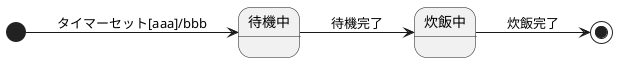 @startuml 基本構成
left to right direction
[*] --> 待機中: タイマーセット[aaa]/bbb
待機中--> 炊飯中: 待機完了
炊飯中--> [*] : 炊飯完了
@enduml